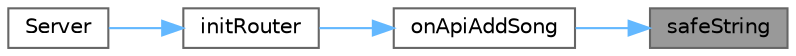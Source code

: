 digraph "safeString"
{
 // LATEX_PDF_SIZE
  bgcolor="transparent";
  edge [fontname=Helvetica,fontsize=10,labelfontname=Helvetica,labelfontsize=10];
  node [fontname=Helvetica,fontsize=10,shape=box,height=0.2,width=0.4];
  rankdir="RL";
  Node1 [id="Node000001",label="safeString",height=0.2,width=0.4,color="gray40", fillcolor="grey60", style="filled", fontcolor="black",tooltip="安全处理字符串，防止 SQL 注入。"];
  Node1 -> Node2 [id="edge1_Node000001_Node000002",dir="back",color="steelblue1",style="solid",tooltip=" "];
  Node2 [id="Node000002",label="onApiAddSong",height=0.2,width=0.4,color="grey40", fillcolor="white", style="filled",URL="$class_server.html#a895033ee5b0217df3f2af999f76c6da1",tooltip="处理添加歌曲 API。"];
  Node2 -> Node3 [id="edge2_Node000002_Node000003",dir="back",color="steelblue1",style="solid",tooltip=" "];
  Node3 [id="Node000003",label="initRouter",height=0.2,width=0.4,color="grey40", fillcolor="white", style="filled",URL="$class_server.html#a9408a7ce11fb1150c2e47b983fa3136a",tooltip="初始化路由。"];
  Node3 -> Node4 [id="edge3_Node000003_Node000004",dir="back",color="steelblue1",style="solid",tooltip=" "];
  Node4 [id="Node000004",label="Server",height=0.2,width=0.4,color="grey40", fillcolor="white", style="filled",URL="$class_server.html#af2f1305573ef7939b3e8400354878e0d",tooltip="构造函数。"];
}
